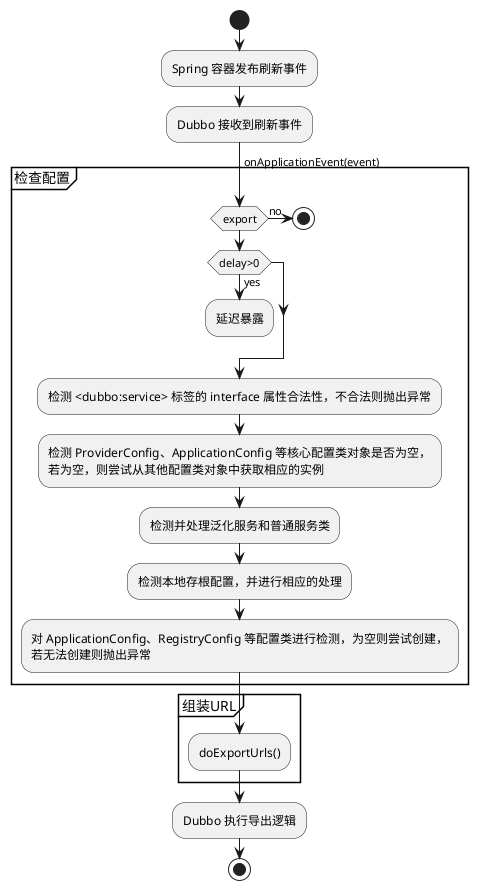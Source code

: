 @startuml
start
:Spring 容器发布刷新事件;
:Dubbo 接收到刷新事件;
-> onApplicationEvent(event);
partition 检查配置 {
    if (export) then (no)
        stop
    endif

    if (delay>0) then (yes)
        :延迟暴露;
        detach
    endif;
    :检测 <dubbo:service> 标签的 interface 属性合法性，不合法则抛出异常;
    :检测 ProviderConfig、ApplicationConfig 等核心配置类对象是否为空，\n若为空，则尝试从其他配置类对象中获取相应的实例;
    :检测并处理泛化服务和普通服务类;
    :检测本地存根配置，并进行相应的处理;
    :对 ApplicationConfig、RegistryConfig 等配置类进行检测，为空则尝试创建，\n若无法创建则抛出异常;
}


partition 组装URL {
    :doExportUrls();

}


:Dubbo 执行导出逻辑;







stop






@enduml
